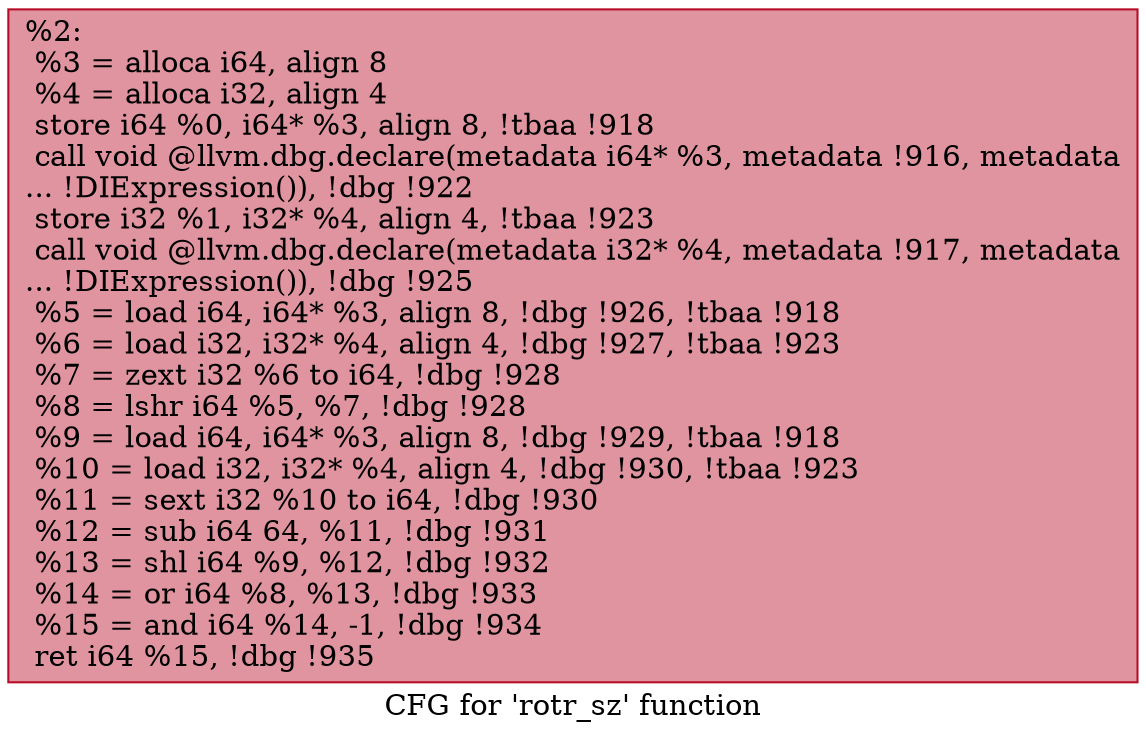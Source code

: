 digraph "CFG for 'rotr_sz' function" {
	label="CFG for 'rotr_sz' function";

	Node0xe64ca0 [shape=record,color="#b70d28ff", style=filled, fillcolor="#b70d2870",label="{%2:\l  %3 = alloca i64, align 8\l  %4 = alloca i32, align 4\l  store i64 %0, i64* %3, align 8, !tbaa !918\l  call void @llvm.dbg.declare(metadata i64* %3, metadata !916, metadata\l... !DIExpression()), !dbg !922\l  store i32 %1, i32* %4, align 4, !tbaa !923\l  call void @llvm.dbg.declare(metadata i32* %4, metadata !917, metadata\l... !DIExpression()), !dbg !925\l  %5 = load i64, i64* %3, align 8, !dbg !926, !tbaa !918\l  %6 = load i32, i32* %4, align 4, !dbg !927, !tbaa !923\l  %7 = zext i32 %6 to i64, !dbg !928\l  %8 = lshr i64 %5, %7, !dbg !928\l  %9 = load i64, i64* %3, align 8, !dbg !929, !tbaa !918\l  %10 = load i32, i32* %4, align 4, !dbg !930, !tbaa !923\l  %11 = sext i32 %10 to i64, !dbg !930\l  %12 = sub i64 64, %11, !dbg !931\l  %13 = shl i64 %9, %12, !dbg !932\l  %14 = or i64 %8, %13, !dbg !933\l  %15 = and i64 %14, -1, !dbg !934\l  ret i64 %15, !dbg !935\l}"];
}
